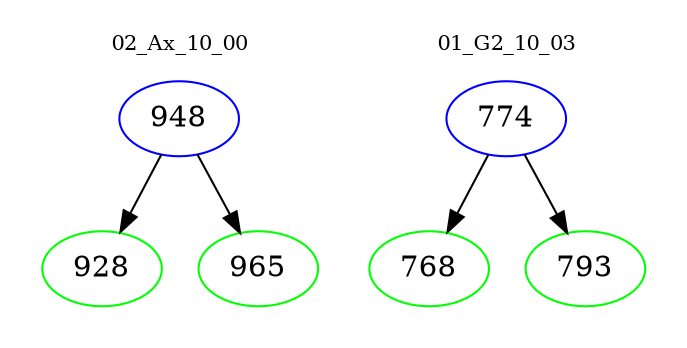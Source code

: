 digraph{
subgraph cluster_0 {
color = white
label = "02_Ax_10_00";
fontsize=10;
T0_948 [label="948", color="blue"]
T0_948 -> T0_928 [color="black"]
T0_928 [label="928", color="green"]
T0_948 -> T0_965 [color="black"]
T0_965 [label="965", color="green"]
}
subgraph cluster_1 {
color = white
label = "01_G2_10_03";
fontsize=10;
T1_774 [label="774", color="blue"]
T1_774 -> T1_768 [color="black"]
T1_768 [label="768", color="green"]
T1_774 -> T1_793 [color="black"]
T1_793 [label="793", color="green"]
}
}
